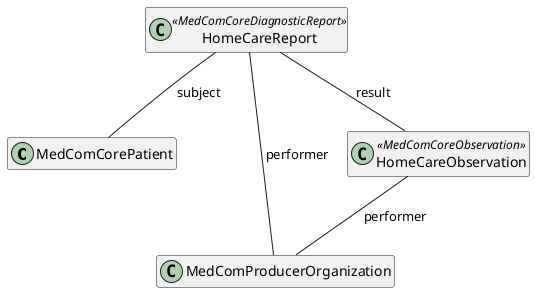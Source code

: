 @startuml HomeCareObsProfile
hide empty members
top to bottom direction

class "MedComCorePatient" as patient
class "MedComProducerOrganization" as organization 
class "HomeCareReport" as diagnosticReport <<MedComCoreDiagnosticReport>>
class "HomeCareObservation" as coreobservation <<MedComCoreObservation>>

diagnosticReport -- patient : "subject"
diagnosticReport -- organization: "performer"
diagnosticReport -- coreobservation : "result"
coreobservation -- organization:"performer"



@enduml